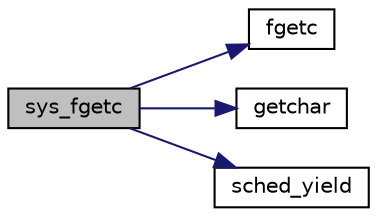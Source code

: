 digraph "sys_fgetc"
{
 // LATEX_PDF_SIZE
  edge [fontname="Helvetica",fontsize="10",labelfontname="Helvetica",labelfontsize="10"];
  node [fontname="Helvetica",fontsize="10",shape=record];
  rankdir="LR";
  Node1 [label="sys_fgetc",height=0.2,width=0.4,color="black", fillcolor="grey75", style="filled", fontcolor="black",tooltip=" "];
  Node1 -> Node2 [color="midnightblue",fontsize="10",style="solid",fontname="Helvetica"];
  Node2 [label="fgetc",height=0.2,width=0.4,color="black", fillcolor="white", style="filled",URL="$file_8c.html#af3ae9aab3fa1a25c0b0cde40aa97f2d0",tooltip=" "];
  Node1 -> Node3 [color="midnightblue",fontsize="10",style="solid",fontname="Helvetica"];
  Node3 [label="getchar",height=0.2,width=0.4,color="black", fillcolor="white", style="filled",URL="$include_2vfs_2file_8h.html#ac45fdeab51c3197c1e7c4ec7beabaca9",tooltip=" "];
  Node1 -> Node4 [color="midnightblue",fontsize="10",style="solid",fontname="Helvetica"];
  Node4 [label="sched_yield",height=0.2,width=0.4,color="black", fillcolor="white", style="filled",URL="$armv6_2sched_8c.html#a08933fe6d593a1c78b9080359f15a0b7",tooltip=" "];
}
